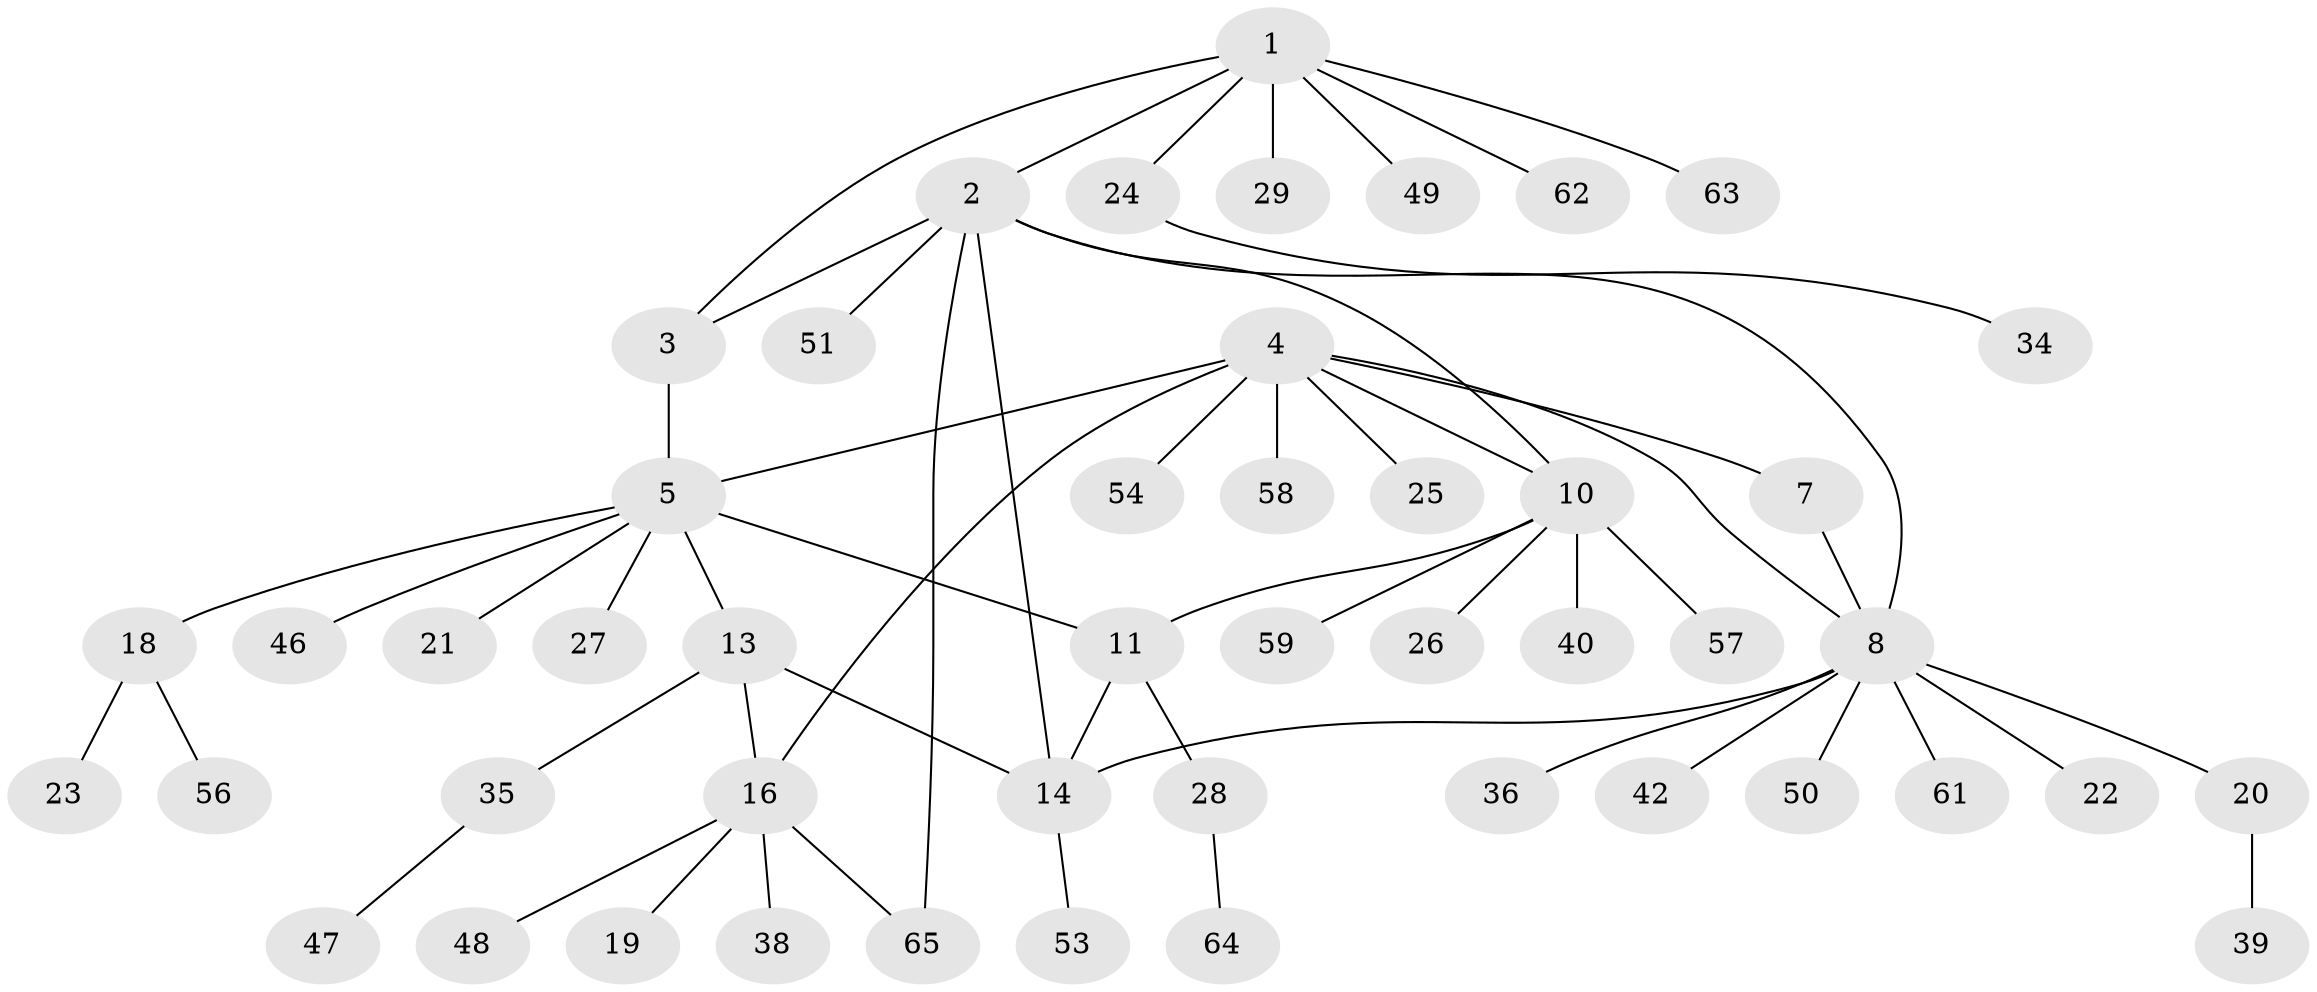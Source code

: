 // original degree distribution, {7: 0.03076923076923077, 8: 0.015384615384615385, 3: 0.046153846153846156, 5: 0.07692307692307693, 4: 0.06153846153846154, 2: 0.2, 10: 0.015384615384615385, 6: 0.03076923076923077, 1: 0.5230769230769231}
// Generated by graph-tools (version 1.1) at 2025/42/03/06/25 10:42:10]
// undirected, 48 vertices, 57 edges
graph export_dot {
graph [start="1"]
  node [color=gray90,style=filled];
  1 [super="+43"];
  2 [super="+44"];
  3;
  4 [super="+9"];
  5 [super="+6"];
  7;
  8 [super="+33"];
  10 [super="+12"];
  11;
  13 [super="+17"];
  14 [super="+15"];
  16 [super="+30"];
  18 [super="+37"];
  19;
  20;
  21;
  22;
  23;
  24 [super="+31"];
  25;
  26;
  27;
  28 [super="+32"];
  29;
  34 [super="+52"];
  35 [super="+41"];
  36;
  38;
  39 [super="+45"];
  40 [super="+60"];
  42;
  46;
  47 [super="+55"];
  48;
  49;
  50;
  51;
  53;
  54;
  56;
  57;
  58;
  59;
  61;
  62;
  63;
  64;
  65;
  1 -- 2;
  1 -- 3;
  1 -- 24;
  1 -- 29;
  1 -- 49;
  1 -- 62;
  1 -- 63;
  2 -- 3;
  2 -- 8;
  2 -- 10;
  2 -- 51;
  2 -- 65;
  2 -- 14;
  3 -- 5;
  4 -- 5 [weight=2];
  4 -- 25;
  4 -- 58;
  4 -- 16;
  4 -- 54;
  4 -- 7;
  4 -- 8;
  4 -- 10;
  5 -- 13;
  5 -- 21;
  5 -- 27;
  5 -- 46;
  5 -- 18;
  5 -- 11;
  7 -- 8;
  8 -- 14;
  8 -- 20;
  8 -- 22;
  8 -- 36;
  8 -- 42;
  8 -- 50;
  8 -- 61;
  10 -- 11 [weight=2];
  10 -- 40;
  10 -- 57;
  10 -- 26;
  10 -- 59;
  11 -- 14;
  11 -- 28;
  13 -- 14 [weight=2];
  13 -- 16;
  13 -- 35;
  14 -- 53;
  16 -- 19;
  16 -- 65;
  16 -- 48;
  16 -- 38;
  18 -- 23;
  18 -- 56;
  20 -- 39;
  24 -- 34;
  28 -- 64;
  35 -- 47;
}
